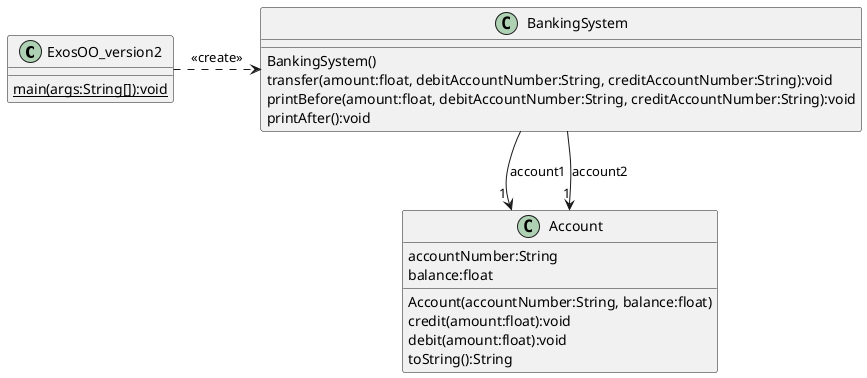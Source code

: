 @startuml
skinparam classAttributeIconSize 0

class ExosOO_version2 {
{static} main(args:String[]):void
}

class BankingSystem {
BankingSystem()
transfer(amount:float, debitAccountNumber:String, creditAccountNumber:String):void
printBefore(amount:float, debitAccountNumber:String, creditAccountNumber:String):void
printAfter():void
}

class Account {

accountNumber:String
balance:float

Account(accountNumber:String, balance:float)
credit(amount:float):void
debit(amount:float):void
toString():String
}

BankingSystem --> "1" Account : account1
BankingSystem --> "1" Account : account2
ExosOO_version2 .> BankingSystem : <<create>>

@enduml